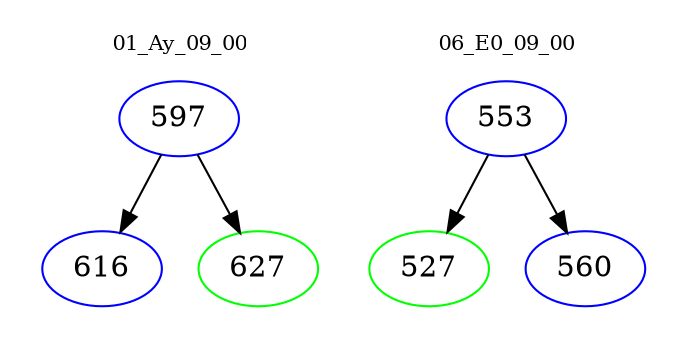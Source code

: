 digraph{
subgraph cluster_0 {
color = white
label = "01_Ay_09_00";
fontsize=10;
T0_597 [label="597", color="blue"]
T0_597 -> T0_616 [color="black"]
T0_616 [label="616", color="blue"]
T0_597 -> T0_627 [color="black"]
T0_627 [label="627", color="green"]
}
subgraph cluster_1 {
color = white
label = "06_E0_09_00";
fontsize=10;
T1_553 [label="553", color="blue"]
T1_553 -> T1_527 [color="black"]
T1_527 [label="527", color="green"]
T1_553 -> T1_560 [color="black"]
T1_560 [label="560", color="blue"]
}
}
